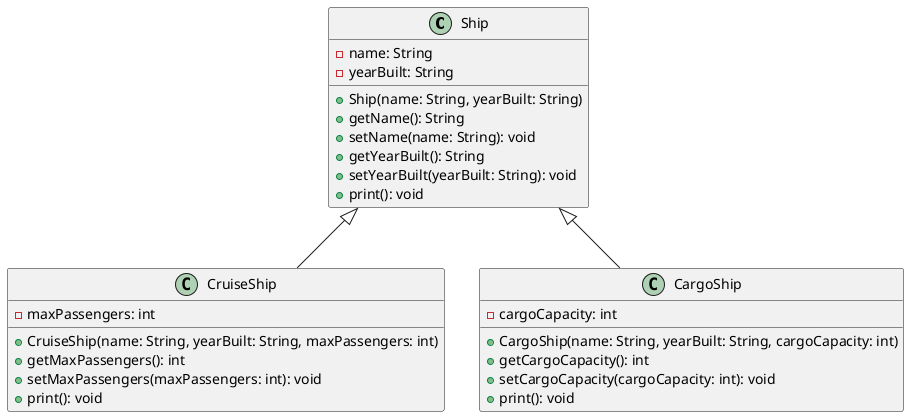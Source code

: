 @startuml

class Ship {
  - name: String
  - yearBuilt: String

  + Ship(name: String, yearBuilt: String)
  + getName(): String
  + setName(name: String): void
  + getYearBuilt(): String
  + setYearBuilt(yearBuilt: String): void
  + print(): void
}

class CruiseShip {
  - maxPassengers: int

  + CruiseShip(name: String, yearBuilt: String, maxPassengers: int)
  + getMaxPassengers(): int
  + setMaxPassengers(maxPassengers: int): void
  + print(): void
}

class CargoShip {
  - cargoCapacity: int

  + CargoShip(name: String, yearBuilt: String, cargoCapacity: int)
  + getCargoCapacity(): int
  + setCargoCapacity(cargoCapacity: int): void
  + print(): void
}

Ship <|-- CruiseShip
Ship <|-- CargoShip
@enduml
